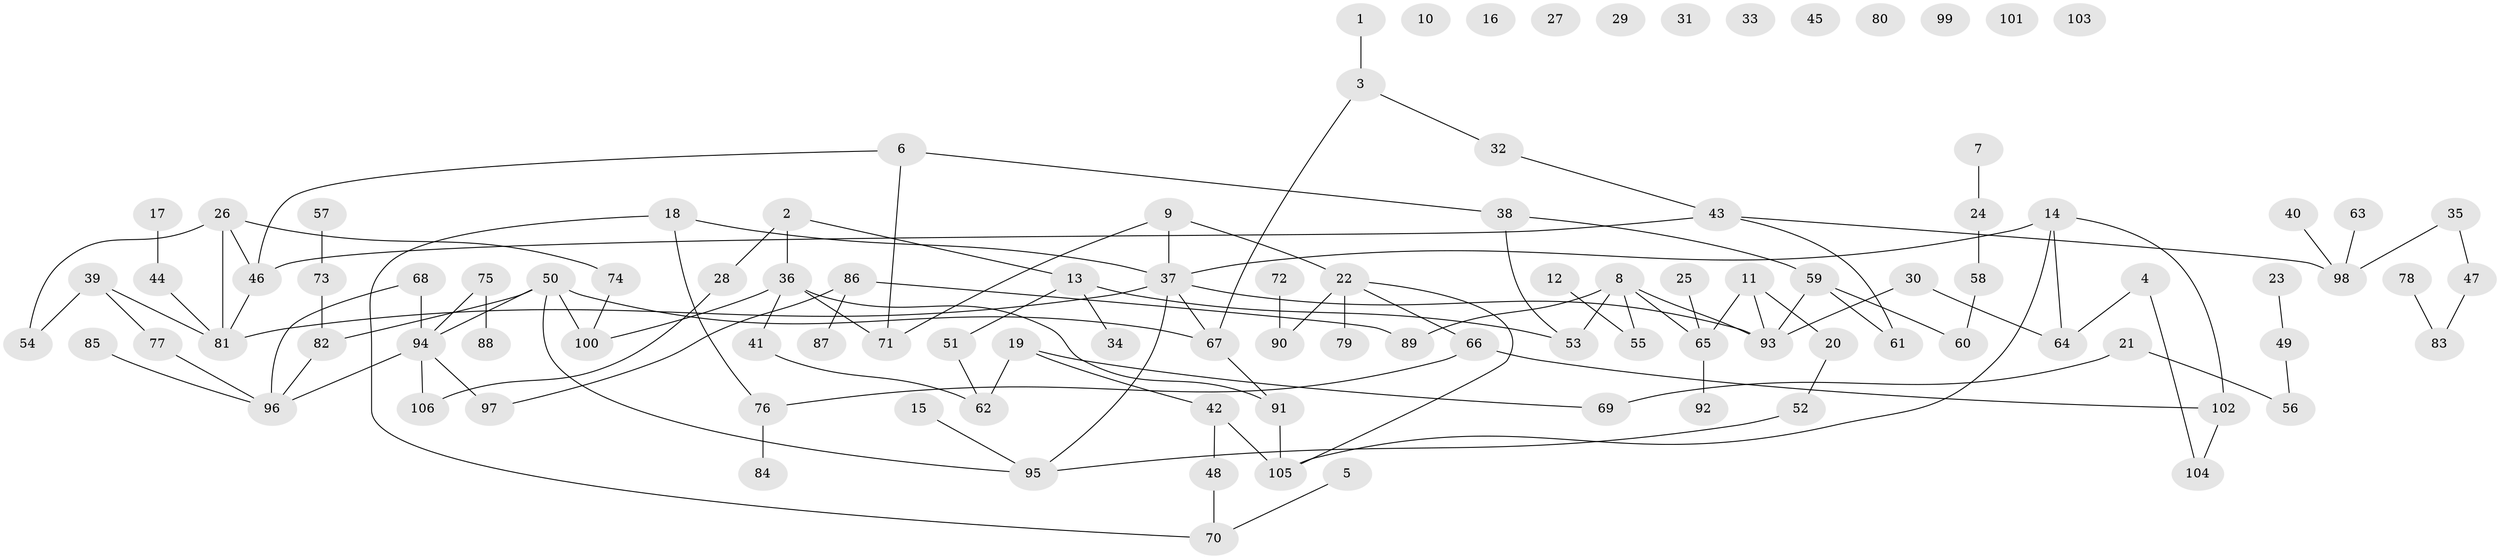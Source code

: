 // Generated by graph-tools (version 1.1) at 2025/13/03/09/25 04:13:02]
// undirected, 106 vertices, 122 edges
graph export_dot {
graph [start="1"]
  node [color=gray90,style=filled];
  1;
  2;
  3;
  4;
  5;
  6;
  7;
  8;
  9;
  10;
  11;
  12;
  13;
  14;
  15;
  16;
  17;
  18;
  19;
  20;
  21;
  22;
  23;
  24;
  25;
  26;
  27;
  28;
  29;
  30;
  31;
  32;
  33;
  34;
  35;
  36;
  37;
  38;
  39;
  40;
  41;
  42;
  43;
  44;
  45;
  46;
  47;
  48;
  49;
  50;
  51;
  52;
  53;
  54;
  55;
  56;
  57;
  58;
  59;
  60;
  61;
  62;
  63;
  64;
  65;
  66;
  67;
  68;
  69;
  70;
  71;
  72;
  73;
  74;
  75;
  76;
  77;
  78;
  79;
  80;
  81;
  82;
  83;
  84;
  85;
  86;
  87;
  88;
  89;
  90;
  91;
  92;
  93;
  94;
  95;
  96;
  97;
  98;
  99;
  100;
  101;
  102;
  103;
  104;
  105;
  106;
  1 -- 3;
  2 -- 13;
  2 -- 28;
  2 -- 36;
  3 -- 32;
  3 -- 67;
  4 -- 64;
  4 -- 104;
  5 -- 70;
  6 -- 38;
  6 -- 46;
  6 -- 71;
  7 -- 24;
  8 -- 53;
  8 -- 55;
  8 -- 65;
  8 -- 89;
  8 -- 93;
  9 -- 22;
  9 -- 37;
  9 -- 71;
  11 -- 20;
  11 -- 65;
  11 -- 93;
  12 -- 55;
  13 -- 34;
  13 -- 51;
  13 -- 53;
  14 -- 37;
  14 -- 64;
  14 -- 102;
  14 -- 105;
  15 -- 95;
  17 -- 44;
  18 -- 37;
  18 -- 70;
  18 -- 76;
  19 -- 42;
  19 -- 62;
  19 -- 69;
  20 -- 52;
  21 -- 56;
  21 -- 69;
  22 -- 66;
  22 -- 79;
  22 -- 90;
  22 -- 105;
  23 -- 49;
  24 -- 58;
  25 -- 65;
  26 -- 46;
  26 -- 54;
  26 -- 74;
  26 -- 81;
  28 -- 106;
  30 -- 64;
  30 -- 93;
  32 -- 43;
  35 -- 47;
  35 -- 98;
  36 -- 41;
  36 -- 71;
  36 -- 91;
  36 -- 100;
  37 -- 67;
  37 -- 81;
  37 -- 93;
  37 -- 95;
  38 -- 53;
  38 -- 59;
  39 -- 54;
  39 -- 77;
  39 -- 81;
  40 -- 98;
  41 -- 62;
  42 -- 48;
  42 -- 105;
  43 -- 46;
  43 -- 61;
  43 -- 98;
  44 -- 81;
  46 -- 81;
  47 -- 83;
  48 -- 70;
  49 -- 56;
  50 -- 67;
  50 -- 82;
  50 -- 94;
  50 -- 95;
  50 -- 100;
  51 -- 62;
  52 -- 95;
  57 -- 73;
  58 -- 60;
  59 -- 60;
  59 -- 61;
  59 -- 93;
  63 -- 98;
  65 -- 92;
  66 -- 76;
  66 -- 102;
  67 -- 91;
  68 -- 94;
  68 -- 96;
  72 -- 90;
  73 -- 82;
  74 -- 100;
  75 -- 88;
  75 -- 94;
  76 -- 84;
  77 -- 96;
  78 -- 83;
  82 -- 96;
  85 -- 96;
  86 -- 87;
  86 -- 89;
  86 -- 97;
  91 -- 105;
  94 -- 96;
  94 -- 97;
  94 -- 106;
  102 -- 104;
}

